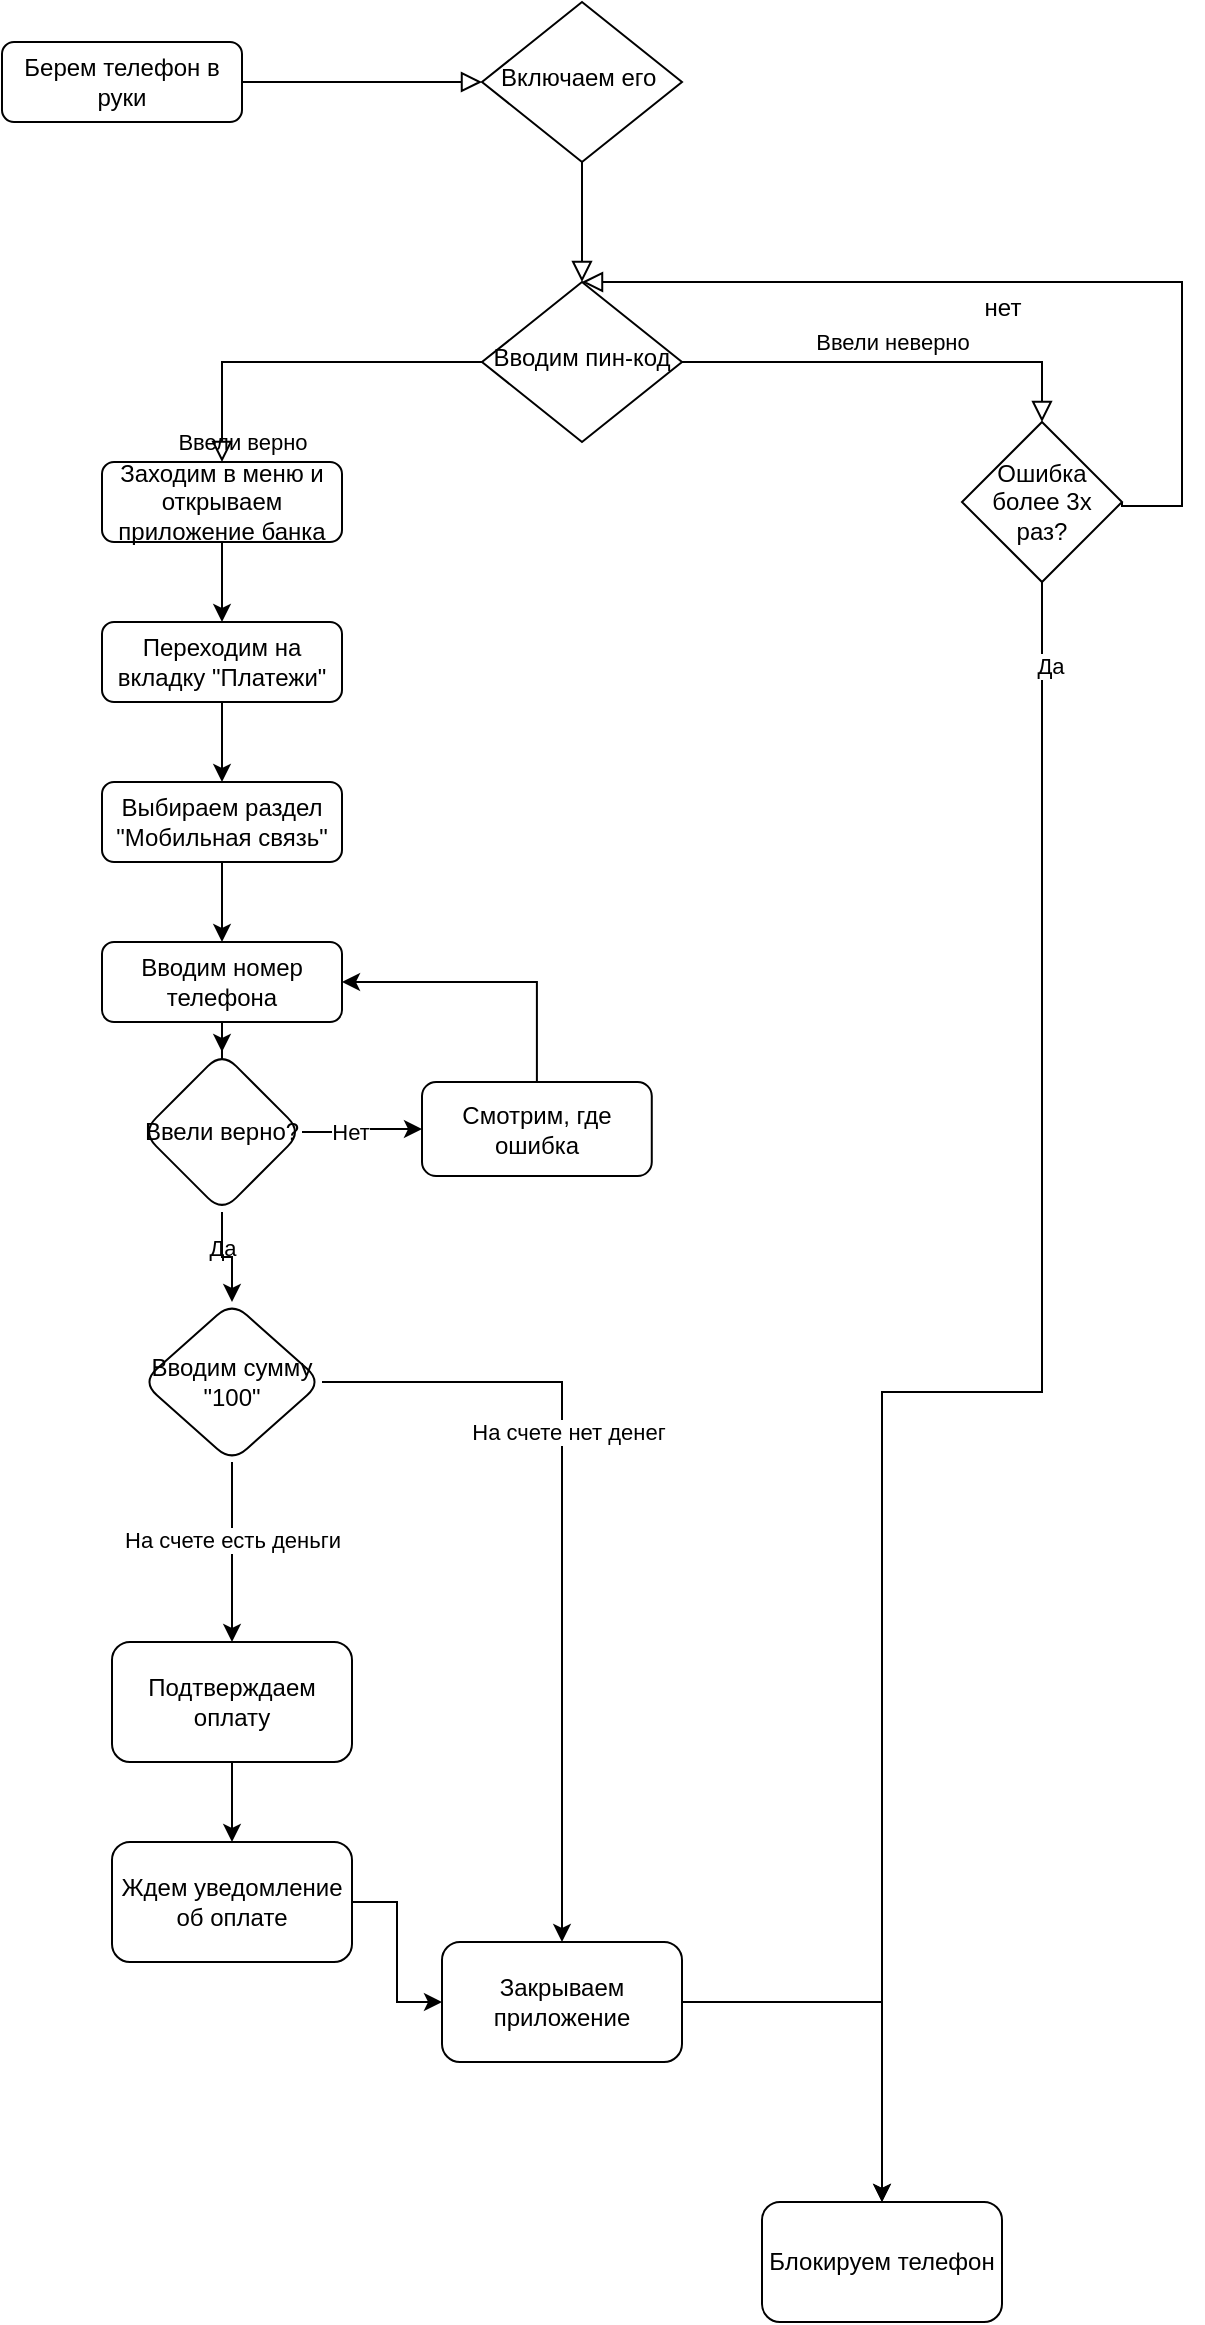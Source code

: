 <mxfile version="26.1.0">
  <diagram id="C5RBs43oDa-KdzZeNtuy" name="Page-1">
    <mxGraphModel dx="1326" dy="735" grid="1" gridSize="10" guides="1" tooltips="1" connect="1" arrows="1" fold="1" page="1" pageScale="1" pageWidth="827" pageHeight="1169" math="0" shadow="0">
      <root>
        <mxCell id="WIyWlLk6GJQsqaUBKTNV-0" />
        <mxCell id="WIyWlLk6GJQsqaUBKTNV-1" parent="WIyWlLk6GJQsqaUBKTNV-0" />
        <mxCell id="WIyWlLk6GJQsqaUBKTNV-2" value="" style="rounded=0;html=1;jettySize=auto;orthogonalLoop=1;fontSize=11;endArrow=block;endFill=0;endSize=8;strokeWidth=1;shadow=0;labelBackgroundColor=none;edgeStyle=orthogonalEdgeStyle;" parent="WIyWlLk6GJQsqaUBKTNV-1" source="WIyWlLk6GJQsqaUBKTNV-3" target="WIyWlLk6GJQsqaUBKTNV-6" edge="1">
          <mxGeometry relative="1" as="geometry" />
        </mxCell>
        <mxCell id="WIyWlLk6GJQsqaUBKTNV-3" value="Берем телефон в руки" style="rounded=1;whiteSpace=wrap;html=1;fontSize=12;glass=0;strokeWidth=1;shadow=0;" parent="WIyWlLk6GJQsqaUBKTNV-1" vertex="1">
          <mxGeometry x="10" y="40" width="120" height="40" as="geometry" />
        </mxCell>
        <mxCell id="WIyWlLk6GJQsqaUBKTNV-4" value="" style="rounded=0;html=1;jettySize=auto;orthogonalLoop=1;fontSize=11;endArrow=block;endFill=0;endSize=8;strokeWidth=1;shadow=0;labelBackgroundColor=none;edgeStyle=orthogonalEdgeStyle;" parent="WIyWlLk6GJQsqaUBKTNV-1" source="WIyWlLk6GJQsqaUBKTNV-6" target="WIyWlLk6GJQsqaUBKTNV-10" edge="1">
          <mxGeometry y="20" relative="1" as="geometry">
            <mxPoint as="offset" />
          </mxGeometry>
        </mxCell>
        <mxCell id="WIyWlLk6GJQsqaUBKTNV-6" value="Включаем его&amp;nbsp;" style="rhombus;whiteSpace=wrap;html=1;shadow=0;fontFamily=Helvetica;fontSize=12;align=center;strokeWidth=1;spacing=6;spacingTop=-4;" parent="WIyWlLk6GJQsqaUBKTNV-1" vertex="1">
          <mxGeometry x="250" y="20" width="100" height="80" as="geometry" />
        </mxCell>
        <mxCell id="WIyWlLk6GJQsqaUBKTNV-8" value="Ввели верно" style="rounded=0;html=1;jettySize=auto;orthogonalLoop=1;fontSize=11;endArrow=block;endFill=0;endSize=8;strokeWidth=1;shadow=0;labelBackgroundColor=none;edgeStyle=orthogonalEdgeStyle;" parent="WIyWlLk6GJQsqaUBKTNV-1" source="WIyWlLk6GJQsqaUBKTNV-10" target="WIyWlLk6GJQsqaUBKTNV-11" edge="1">
          <mxGeometry x="0.333" y="40" relative="1" as="geometry">
            <mxPoint as="offset" />
          </mxGeometry>
        </mxCell>
        <mxCell id="WIyWlLk6GJQsqaUBKTNV-9" value="Ввели неверно" style="edgeStyle=orthogonalEdgeStyle;rounded=0;html=1;jettySize=auto;orthogonalLoop=1;fontSize=11;endArrow=block;endFill=0;endSize=8;strokeWidth=1;shadow=0;labelBackgroundColor=none;" parent="WIyWlLk6GJQsqaUBKTNV-1" source="WIyWlLk6GJQsqaUBKTNV-10" target="ChNtr4Wakk8aRYCCZJp0-3" edge="1">
          <mxGeometry y="10" relative="1" as="geometry">
            <mxPoint as="offset" />
            <mxPoint x="480" y="250" as="targetPoint" />
            <Array as="points">
              <mxPoint x="530" y="200" />
            </Array>
          </mxGeometry>
        </mxCell>
        <mxCell id="WIyWlLk6GJQsqaUBKTNV-10" value="Вводим пин-код" style="rhombus;whiteSpace=wrap;html=1;shadow=0;fontFamily=Helvetica;fontSize=12;align=center;strokeWidth=1;spacing=6;spacingTop=-4;" parent="WIyWlLk6GJQsqaUBKTNV-1" vertex="1">
          <mxGeometry x="250" y="160" width="100" height="80" as="geometry" />
        </mxCell>
        <mxCell id="ChNtr4Wakk8aRYCCZJp0-19" value="" style="edgeStyle=orthogonalEdgeStyle;rounded=0;orthogonalLoop=1;jettySize=auto;html=1;" edge="1" parent="WIyWlLk6GJQsqaUBKTNV-1" source="WIyWlLk6GJQsqaUBKTNV-11" target="ChNtr4Wakk8aRYCCZJp0-18">
          <mxGeometry relative="1" as="geometry" />
        </mxCell>
        <mxCell id="WIyWlLk6GJQsqaUBKTNV-11" value="Заходим в меню и открываем приложение банка" style="rounded=1;whiteSpace=wrap;html=1;fontSize=12;glass=0;strokeWidth=1;shadow=0;" parent="WIyWlLk6GJQsqaUBKTNV-1" vertex="1">
          <mxGeometry x="60" y="250" width="120" height="40" as="geometry" />
        </mxCell>
        <mxCell id="ChNtr4Wakk8aRYCCZJp0-49" style="edgeStyle=orthogonalEdgeStyle;rounded=0;orthogonalLoop=1;jettySize=auto;html=1;" edge="1" parent="WIyWlLk6GJQsqaUBKTNV-1" source="ChNtr4Wakk8aRYCCZJp0-3" target="ChNtr4Wakk8aRYCCZJp0-47">
          <mxGeometry relative="1" as="geometry" />
        </mxCell>
        <mxCell id="ChNtr4Wakk8aRYCCZJp0-50" value="Да" style="edgeLabel;html=1;align=center;verticalAlign=middle;resizable=0;points=[];" vertex="1" connectable="0" parent="ChNtr4Wakk8aRYCCZJp0-49">
          <mxGeometry x="-0.906" y="4" relative="1" as="geometry">
            <mxPoint as="offset" />
          </mxGeometry>
        </mxCell>
        <mxCell id="ChNtr4Wakk8aRYCCZJp0-3" value="Ошибка более 3х раз?" style="rhombus;whiteSpace=wrap;html=1;" vertex="1" parent="WIyWlLk6GJQsqaUBKTNV-1">
          <mxGeometry x="490" y="230" width="80" height="80" as="geometry" />
        </mxCell>
        <mxCell id="ChNtr4Wakk8aRYCCZJp0-4" value="&amp;nbsp;" style="edgeStyle=orthogonalEdgeStyle;rounded=0;html=1;jettySize=auto;orthogonalLoop=1;fontSize=11;endArrow=block;endFill=0;endSize=8;strokeWidth=1;shadow=0;labelBackgroundColor=none;entryX=0.5;entryY=0;entryDx=0;entryDy=0;exitX=1;exitY=0.5;exitDx=0;exitDy=0;" edge="1" parent="WIyWlLk6GJQsqaUBKTNV-1" source="ChNtr4Wakk8aRYCCZJp0-3" target="WIyWlLk6GJQsqaUBKTNV-10">
          <mxGeometry y="10" relative="1" as="geometry">
            <mxPoint as="offset" />
            <mxPoint x="600" y="270" as="sourcePoint" />
            <mxPoint x="310" y="160" as="targetPoint" />
            <Array as="points">
              <mxPoint x="570" y="272" />
              <mxPoint x="600" y="272" />
              <mxPoint x="600" y="160" />
            </Array>
          </mxGeometry>
        </mxCell>
        <mxCell id="ChNtr4Wakk8aRYCCZJp0-13" value="нет" style="text;html=1;align=center;verticalAlign=middle;resizable=0;points=[];autosize=1;strokeColor=none;fillColor=none;" vertex="1" parent="WIyWlLk6GJQsqaUBKTNV-1">
          <mxGeometry x="490" y="158" width="40" height="30" as="geometry" />
        </mxCell>
        <mxCell id="ChNtr4Wakk8aRYCCZJp0-21" value="" style="edgeStyle=orthogonalEdgeStyle;rounded=0;orthogonalLoop=1;jettySize=auto;html=1;" edge="1" parent="WIyWlLk6GJQsqaUBKTNV-1" source="ChNtr4Wakk8aRYCCZJp0-18" target="ChNtr4Wakk8aRYCCZJp0-20">
          <mxGeometry relative="1" as="geometry" />
        </mxCell>
        <mxCell id="ChNtr4Wakk8aRYCCZJp0-18" value="Переходим на вкладку &quot;Платежи&quot;" style="rounded=1;whiteSpace=wrap;html=1;fontSize=12;glass=0;strokeWidth=1;shadow=0;" vertex="1" parent="WIyWlLk6GJQsqaUBKTNV-1">
          <mxGeometry x="60" y="330" width="120" height="40" as="geometry" />
        </mxCell>
        <mxCell id="ChNtr4Wakk8aRYCCZJp0-23" value="" style="edgeStyle=orthogonalEdgeStyle;rounded=0;orthogonalLoop=1;jettySize=auto;html=1;" edge="1" parent="WIyWlLk6GJQsqaUBKTNV-1" source="ChNtr4Wakk8aRYCCZJp0-20" target="ChNtr4Wakk8aRYCCZJp0-22">
          <mxGeometry relative="1" as="geometry" />
        </mxCell>
        <mxCell id="ChNtr4Wakk8aRYCCZJp0-20" value="Выбираем раздел &quot;Мобильная связь&quot;" style="rounded=1;whiteSpace=wrap;html=1;fontSize=12;glass=0;strokeWidth=1;shadow=0;" vertex="1" parent="WIyWlLk6GJQsqaUBKTNV-1">
          <mxGeometry x="60" y="410" width="120" height="40" as="geometry" />
        </mxCell>
        <mxCell id="ChNtr4Wakk8aRYCCZJp0-25" value="" style="edgeStyle=orthogonalEdgeStyle;rounded=0;orthogonalLoop=1;jettySize=auto;html=1;" edge="1" parent="WIyWlLk6GJQsqaUBKTNV-1" source="ChNtr4Wakk8aRYCCZJp0-22" target="ChNtr4Wakk8aRYCCZJp0-24">
          <mxGeometry relative="1" as="geometry" />
        </mxCell>
        <mxCell id="ChNtr4Wakk8aRYCCZJp0-22" value="Вводим номер телефона" style="rounded=1;whiteSpace=wrap;html=1;fontSize=12;glass=0;strokeWidth=1;shadow=0;" vertex="1" parent="WIyWlLk6GJQsqaUBKTNV-1">
          <mxGeometry x="60" y="490" width="120" height="40" as="geometry" />
        </mxCell>
        <mxCell id="ChNtr4Wakk8aRYCCZJp0-27" value="" style="edgeStyle=orthogonalEdgeStyle;rounded=0;orthogonalLoop=1;jettySize=auto;html=1;" edge="1" parent="WIyWlLk6GJQsqaUBKTNV-1" source="ChNtr4Wakk8aRYCCZJp0-24">
          <mxGeometry relative="1" as="geometry">
            <mxPoint x="120" y="650" as="targetPoint" />
          </mxGeometry>
        </mxCell>
        <mxCell id="ChNtr4Wakk8aRYCCZJp0-28" value="Да" style="edgeLabel;html=1;align=center;verticalAlign=middle;resizable=0;points=[];" vertex="1" connectable="0" parent="ChNtr4Wakk8aRYCCZJp0-27">
          <mxGeometry x="0.418" relative="1" as="geometry">
            <mxPoint as="offset" />
          </mxGeometry>
        </mxCell>
        <mxCell id="ChNtr4Wakk8aRYCCZJp0-30" value="" style="edgeStyle=orthogonalEdgeStyle;rounded=0;orthogonalLoop=1;jettySize=auto;html=1;" edge="1" parent="WIyWlLk6GJQsqaUBKTNV-1" source="ChNtr4Wakk8aRYCCZJp0-24" target="ChNtr4Wakk8aRYCCZJp0-29">
          <mxGeometry relative="1" as="geometry" />
        </mxCell>
        <mxCell id="ChNtr4Wakk8aRYCCZJp0-31" value="Нет" style="edgeLabel;html=1;align=center;verticalAlign=middle;resizable=0;points=[];" vertex="1" connectable="0" parent="ChNtr4Wakk8aRYCCZJp0-30">
          <mxGeometry x="-0.24" relative="1" as="geometry">
            <mxPoint as="offset" />
          </mxGeometry>
        </mxCell>
        <mxCell id="ChNtr4Wakk8aRYCCZJp0-34" value="" style="edgeStyle=orthogonalEdgeStyle;rounded=0;orthogonalLoop=1;jettySize=auto;html=1;" edge="1" parent="WIyWlLk6GJQsqaUBKTNV-1" source="ChNtr4Wakk8aRYCCZJp0-24" target="ChNtr4Wakk8aRYCCZJp0-33">
          <mxGeometry relative="1" as="geometry" />
        </mxCell>
        <mxCell id="ChNtr4Wakk8aRYCCZJp0-24" value="Ввели верно?" style="rhombus;whiteSpace=wrap;html=1;rounded=1;glass=0;strokeWidth=1;shadow=0;" vertex="1" parent="WIyWlLk6GJQsqaUBKTNV-1">
          <mxGeometry x="80" y="545" width="80" height="80" as="geometry" />
        </mxCell>
        <mxCell id="ChNtr4Wakk8aRYCCZJp0-32" style="edgeStyle=orthogonalEdgeStyle;rounded=0;orthogonalLoop=1;jettySize=auto;html=1;entryX=1;entryY=0.5;entryDx=0;entryDy=0;" edge="1" parent="WIyWlLk6GJQsqaUBKTNV-1" source="ChNtr4Wakk8aRYCCZJp0-29" target="ChNtr4Wakk8aRYCCZJp0-22">
          <mxGeometry relative="1" as="geometry">
            <Array as="points">
              <mxPoint x="278" y="510" />
            </Array>
          </mxGeometry>
        </mxCell>
        <mxCell id="ChNtr4Wakk8aRYCCZJp0-29" value="Смотрим, где ошибка" style="whiteSpace=wrap;html=1;rounded=1;glass=0;strokeWidth=1;shadow=0;" vertex="1" parent="WIyWlLk6GJQsqaUBKTNV-1">
          <mxGeometry x="220" y="560" width="114.89" height="47" as="geometry" />
        </mxCell>
        <mxCell id="ChNtr4Wakk8aRYCCZJp0-36" value="" style="edgeStyle=orthogonalEdgeStyle;rounded=0;orthogonalLoop=1;jettySize=auto;html=1;" edge="1" parent="WIyWlLk6GJQsqaUBKTNV-1" source="ChNtr4Wakk8aRYCCZJp0-33" target="ChNtr4Wakk8aRYCCZJp0-35">
          <mxGeometry relative="1" as="geometry" />
        </mxCell>
        <mxCell id="ChNtr4Wakk8aRYCCZJp0-37" value="На счете есть деньги" style="edgeLabel;html=1;align=center;verticalAlign=middle;resizable=0;points=[];" vertex="1" connectable="0" parent="ChNtr4Wakk8aRYCCZJp0-36">
          <mxGeometry x="-0.133" relative="1" as="geometry">
            <mxPoint as="offset" />
          </mxGeometry>
        </mxCell>
        <mxCell id="ChNtr4Wakk8aRYCCZJp0-39" value="" style="edgeStyle=orthogonalEdgeStyle;rounded=0;orthogonalLoop=1;jettySize=auto;html=1;" edge="1" parent="WIyWlLk6GJQsqaUBKTNV-1" source="ChNtr4Wakk8aRYCCZJp0-33" target="ChNtr4Wakk8aRYCCZJp0-38">
          <mxGeometry relative="1" as="geometry" />
        </mxCell>
        <mxCell id="ChNtr4Wakk8aRYCCZJp0-40" value="На счете нет денег" style="edgeLabel;html=1;align=center;verticalAlign=middle;resizable=0;points=[];" vertex="1" connectable="0" parent="ChNtr4Wakk8aRYCCZJp0-39">
          <mxGeometry x="-0.277" y="3" relative="1" as="geometry">
            <mxPoint as="offset" />
          </mxGeometry>
        </mxCell>
        <mxCell id="ChNtr4Wakk8aRYCCZJp0-33" value="Вводим сумму &quot;100&quot;" style="rhombus;whiteSpace=wrap;html=1;rounded=1;glass=0;strokeWidth=1;shadow=0;" vertex="1" parent="WIyWlLk6GJQsqaUBKTNV-1">
          <mxGeometry x="80" y="670" width="90" height="80" as="geometry" />
        </mxCell>
        <mxCell id="ChNtr4Wakk8aRYCCZJp0-44" value="" style="edgeStyle=orthogonalEdgeStyle;rounded=0;orthogonalLoop=1;jettySize=auto;html=1;" edge="1" parent="WIyWlLk6GJQsqaUBKTNV-1" source="ChNtr4Wakk8aRYCCZJp0-35" target="ChNtr4Wakk8aRYCCZJp0-43">
          <mxGeometry relative="1" as="geometry" />
        </mxCell>
        <mxCell id="ChNtr4Wakk8aRYCCZJp0-35" value="Подтверждаем оплату" style="whiteSpace=wrap;html=1;rounded=1;glass=0;strokeWidth=1;shadow=0;" vertex="1" parent="WIyWlLk6GJQsqaUBKTNV-1">
          <mxGeometry x="65" y="840" width="120" height="60" as="geometry" />
        </mxCell>
        <mxCell id="ChNtr4Wakk8aRYCCZJp0-48" value="" style="edgeStyle=orthogonalEdgeStyle;rounded=0;orthogonalLoop=1;jettySize=auto;html=1;" edge="1" parent="WIyWlLk6GJQsqaUBKTNV-1" source="ChNtr4Wakk8aRYCCZJp0-38" target="ChNtr4Wakk8aRYCCZJp0-47">
          <mxGeometry relative="1" as="geometry" />
        </mxCell>
        <mxCell id="ChNtr4Wakk8aRYCCZJp0-38" value="Закрываем приложение" style="whiteSpace=wrap;html=1;rounded=1;glass=0;strokeWidth=1;shadow=0;" vertex="1" parent="WIyWlLk6GJQsqaUBKTNV-1">
          <mxGeometry x="230" y="990" width="120" height="60" as="geometry" />
        </mxCell>
        <mxCell id="ChNtr4Wakk8aRYCCZJp0-45" style="edgeStyle=orthogonalEdgeStyle;rounded=0;orthogonalLoop=1;jettySize=auto;html=1;" edge="1" parent="WIyWlLk6GJQsqaUBKTNV-1" source="ChNtr4Wakk8aRYCCZJp0-43" target="ChNtr4Wakk8aRYCCZJp0-38">
          <mxGeometry relative="1" as="geometry" />
        </mxCell>
        <mxCell id="ChNtr4Wakk8aRYCCZJp0-43" value="Ждем уведомление об оплате" style="whiteSpace=wrap;html=1;rounded=1;glass=0;strokeWidth=1;shadow=0;" vertex="1" parent="WIyWlLk6GJQsqaUBKTNV-1">
          <mxGeometry x="65" y="940" width="120" height="60" as="geometry" />
        </mxCell>
        <mxCell id="ChNtr4Wakk8aRYCCZJp0-47" value="Блокируем телефон" style="whiteSpace=wrap;html=1;rounded=1;glass=0;strokeWidth=1;shadow=0;" vertex="1" parent="WIyWlLk6GJQsqaUBKTNV-1">
          <mxGeometry x="390" y="1120" width="120" height="60" as="geometry" />
        </mxCell>
      </root>
    </mxGraphModel>
  </diagram>
</mxfile>
